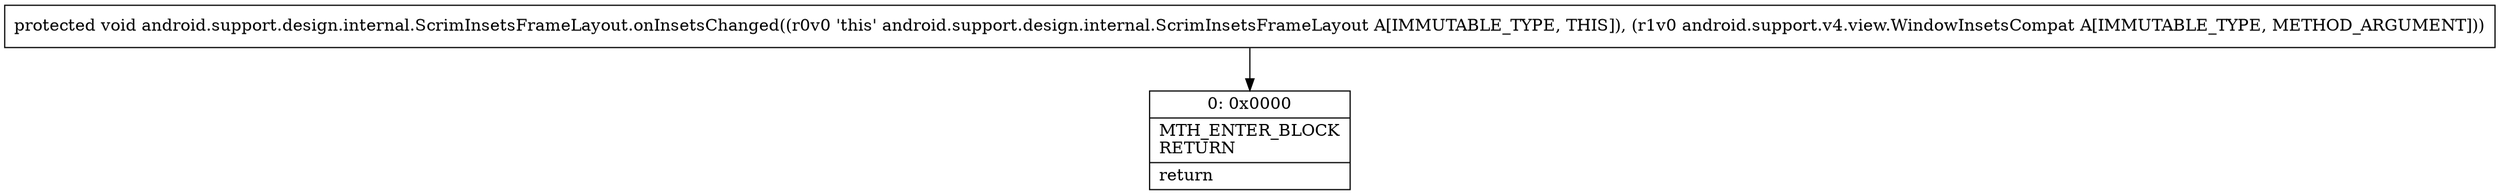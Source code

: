 digraph "CFG forandroid.support.design.internal.ScrimInsetsFrameLayout.onInsetsChanged(Landroid\/support\/v4\/view\/WindowInsetsCompat;)V" {
Node_0 [shape=record,label="{0\:\ 0x0000|MTH_ENTER_BLOCK\lRETURN\l|return\l}"];
MethodNode[shape=record,label="{protected void android.support.design.internal.ScrimInsetsFrameLayout.onInsetsChanged((r0v0 'this' android.support.design.internal.ScrimInsetsFrameLayout A[IMMUTABLE_TYPE, THIS]), (r1v0 android.support.v4.view.WindowInsetsCompat A[IMMUTABLE_TYPE, METHOD_ARGUMENT])) }"];
MethodNode -> Node_0;
}

